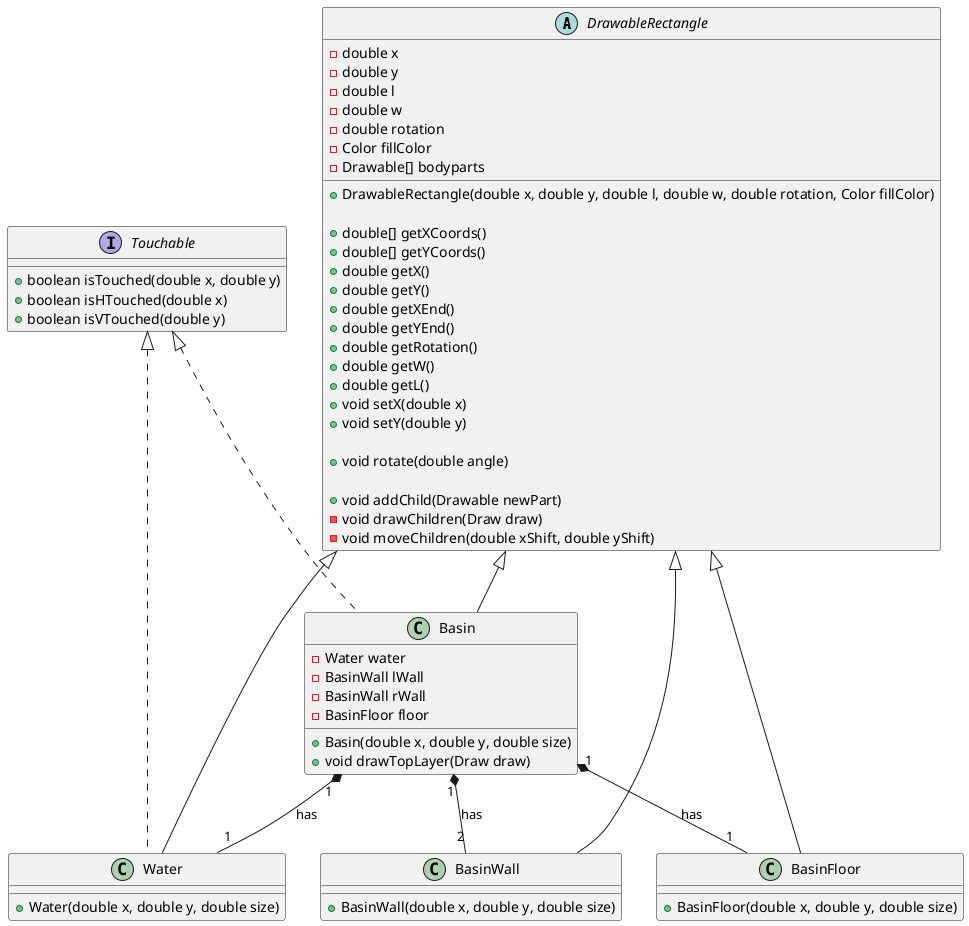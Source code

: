 @startuml "Basin Composition"

abstract class "DrawableRectangle" as dR {
  -double x
  -double y
  -double l
  -double w
  -double rotation
  -Color fillColor
  -Drawable[] bodyparts

  +DrawableRectangle(double x, double y, double l, double w, double rotation, Color fillColor)

  +double[] getXCoords()
  +double[] getYCoords()
  +double getX()
  +double getY()
  +double getXEnd()
  +double getYEnd()
  +double getRotation()
  +double getW()
  +double getL()
  +void setX(double x)
  +void setY(double y)

  +void rotate(double angle)

  +void addChild(Drawable newPart)
  -void drawChildren(Draw draw)
  -void moveChildren(double xShift, double yShift)
}

interface "Touchable" as tb{
  +boolean isTouched(double x, double y)
  +boolean isHTouched(double x)
  +boolean isVTouched(double y)
}

class Basin {
  -Water water
  -BasinWall lWall
  -BasinWall rWall
  -BasinFloor floor
  
  +Basin(double x, double y, double size)
  +void drawTopLayer(Draw draw)
}

class BasinFloor {
  +BasinFloor(double x, double y, double size)
}

class BasinWall {
  +BasinWall(double x, double y, double size)
}

class Water {
  +Water(double x, double y, double size)
}

dR <|-- Basin
tb <|.. Basin
dR <|-- BasinFloor
Basin "1" *-- "1" BasinFloor : has
dR <|-- BasinWall
Basin "1" *-- "2" BasinWall : has
dR <|-- Water
tb <|.. Water
Basin "1" *-- "1" Water : has
@enduml